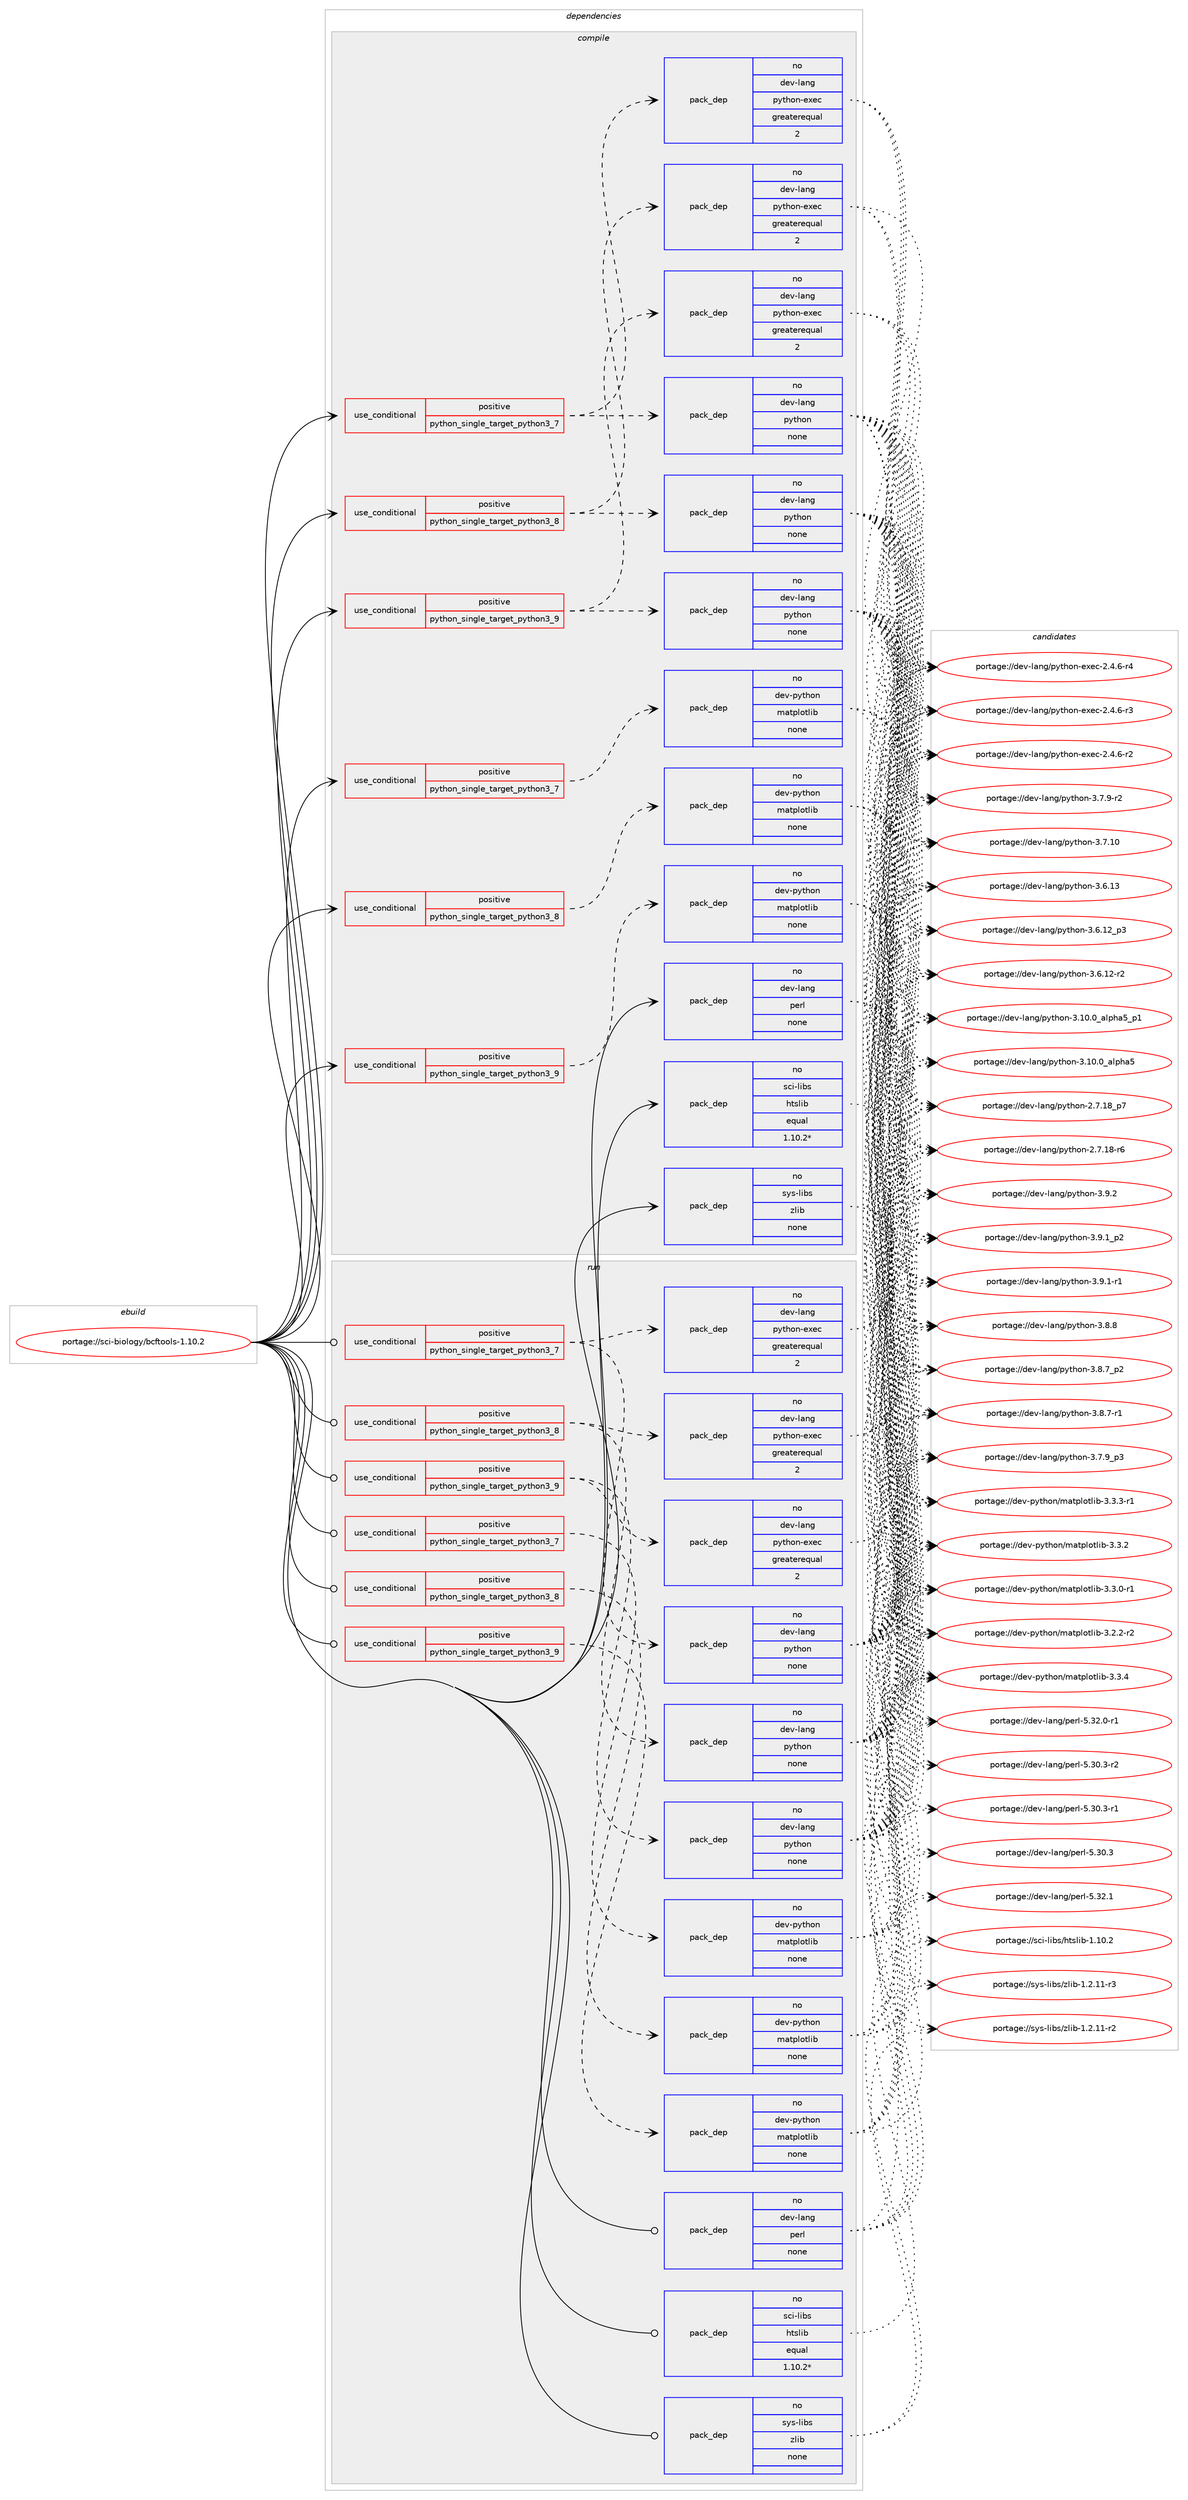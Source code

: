 digraph prolog {

# *************
# Graph options
# *************

newrank=true;
concentrate=true;
compound=true;
graph [rankdir=LR,fontname=Helvetica,fontsize=10,ranksep=1.5];#, ranksep=2.5, nodesep=0.2];
edge  [arrowhead=vee];
node  [fontname=Helvetica,fontsize=10];

# **********
# The ebuild
# **********

subgraph cluster_leftcol {
color=gray;
rank=same;
label=<<i>ebuild</i>>;
id [label="portage://sci-biology/bcftools-1.10.2", color=red, width=4, href="../sci-biology/bcftools-1.10.2.svg"];
}

# ****************
# The dependencies
# ****************

subgraph cluster_midcol {
color=gray;
label=<<i>dependencies</i>>;
subgraph cluster_compile {
fillcolor="#eeeeee";
style=filled;
label=<<i>compile</i>>;
subgraph cond1639 {
dependency6987 [label=<<TABLE BORDER="0" CELLBORDER="1" CELLSPACING="0" CELLPADDING="4"><TR><TD ROWSPAN="3" CELLPADDING="10">use_conditional</TD></TR><TR><TD>positive</TD></TR><TR><TD>python_single_target_python3_7</TD></TR></TABLE>>, shape=none, color=red];
subgraph pack5265 {
dependency6988 [label=<<TABLE BORDER="0" CELLBORDER="1" CELLSPACING="0" CELLPADDING="4" WIDTH="220"><TR><TD ROWSPAN="6" CELLPADDING="30">pack_dep</TD></TR><TR><TD WIDTH="110">no</TD></TR><TR><TD>dev-lang</TD></TR><TR><TD>python</TD></TR><TR><TD>none</TD></TR><TR><TD></TD></TR></TABLE>>, shape=none, color=blue];
}
dependency6987:e -> dependency6988:w [weight=20,style="dashed",arrowhead="vee"];
subgraph pack5266 {
dependency6989 [label=<<TABLE BORDER="0" CELLBORDER="1" CELLSPACING="0" CELLPADDING="4" WIDTH="220"><TR><TD ROWSPAN="6" CELLPADDING="30">pack_dep</TD></TR><TR><TD WIDTH="110">no</TD></TR><TR><TD>dev-lang</TD></TR><TR><TD>python-exec</TD></TR><TR><TD>greaterequal</TD></TR><TR><TD>2</TD></TR></TABLE>>, shape=none, color=blue];
}
dependency6987:e -> dependency6989:w [weight=20,style="dashed",arrowhead="vee"];
}
id:e -> dependency6987:w [weight=20,style="solid",arrowhead="vee"];
subgraph cond1640 {
dependency6990 [label=<<TABLE BORDER="0" CELLBORDER="1" CELLSPACING="0" CELLPADDING="4"><TR><TD ROWSPAN="3" CELLPADDING="10">use_conditional</TD></TR><TR><TD>positive</TD></TR><TR><TD>python_single_target_python3_7</TD></TR></TABLE>>, shape=none, color=red];
subgraph pack5267 {
dependency6991 [label=<<TABLE BORDER="0" CELLBORDER="1" CELLSPACING="0" CELLPADDING="4" WIDTH="220"><TR><TD ROWSPAN="6" CELLPADDING="30">pack_dep</TD></TR><TR><TD WIDTH="110">no</TD></TR><TR><TD>dev-python</TD></TR><TR><TD>matplotlib</TD></TR><TR><TD>none</TD></TR><TR><TD></TD></TR></TABLE>>, shape=none, color=blue];
}
dependency6990:e -> dependency6991:w [weight=20,style="dashed",arrowhead="vee"];
}
id:e -> dependency6990:w [weight=20,style="solid",arrowhead="vee"];
subgraph cond1641 {
dependency6992 [label=<<TABLE BORDER="0" CELLBORDER="1" CELLSPACING="0" CELLPADDING="4"><TR><TD ROWSPAN="3" CELLPADDING="10">use_conditional</TD></TR><TR><TD>positive</TD></TR><TR><TD>python_single_target_python3_8</TD></TR></TABLE>>, shape=none, color=red];
subgraph pack5268 {
dependency6993 [label=<<TABLE BORDER="0" CELLBORDER="1" CELLSPACING="0" CELLPADDING="4" WIDTH="220"><TR><TD ROWSPAN="6" CELLPADDING="30">pack_dep</TD></TR><TR><TD WIDTH="110">no</TD></TR><TR><TD>dev-lang</TD></TR><TR><TD>python</TD></TR><TR><TD>none</TD></TR><TR><TD></TD></TR></TABLE>>, shape=none, color=blue];
}
dependency6992:e -> dependency6993:w [weight=20,style="dashed",arrowhead="vee"];
subgraph pack5269 {
dependency6994 [label=<<TABLE BORDER="0" CELLBORDER="1" CELLSPACING="0" CELLPADDING="4" WIDTH="220"><TR><TD ROWSPAN="6" CELLPADDING="30">pack_dep</TD></TR><TR><TD WIDTH="110">no</TD></TR><TR><TD>dev-lang</TD></TR><TR><TD>python-exec</TD></TR><TR><TD>greaterequal</TD></TR><TR><TD>2</TD></TR></TABLE>>, shape=none, color=blue];
}
dependency6992:e -> dependency6994:w [weight=20,style="dashed",arrowhead="vee"];
}
id:e -> dependency6992:w [weight=20,style="solid",arrowhead="vee"];
subgraph cond1642 {
dependency6995 [label=<<TABLE BORDER="0" CELLBORDER="1" CELLSPACING="0" CELLPADDING="4"><TR><TD ROWSPAN="3" CELLPADDING="10">use_conditional</TD></TR><TR><TD>positive</TD></TR><TR><TD>python_single_target_python3_8</TD></TR></TABLE>>, shape=none, color=red];
subgraph pack5270 {
dependency6996 [label=<<TABLE BORDER="0" CELLBORDER="1" CELLSPACING="0" CELLPADDING="4" WIDTH="220"><TR><TD ROWSPAN="6" CELLPADDING="30">pack_dep</TD></TR><TR><TD WIDTH="110">no</TD></TR><TR><TD>dev-python</TD></TR><TR><TD>matplotlib</TD></TR><TR><TD>none</TD></TR><TR><TD></TD></TR></TABLE>>, shape=none, color=blue];
}
dependency6995:e -> dependency6996:w [weight=20,style="dashed",arrowhead="vee"];
}
id:e -> dependency6995:w [weight=20,style="solid",arrowhead="vee"];
subgraph cond1643 {
dependency6997 [label=<<TABLE BORDER="0" CELLBORDER="1" CELLSPACING="0" CELLPADDING="4"><TR><TD ROWSPAN="3" CELLPADDING="10">use_conditional</TD></TR><TR><TD>positive</TD></TR><TR><TD>python_single_target_python3_9</TD></TR></TABLE>>, shape=none, color=red];
subgraph pack5271 {
dependency6998 [label=<<TABLE BORDER="0" CELLBORDER="1" CELLSPACING="0" CELLPADDING="4" WIDTH="220"><TR><TD ROWSPAN="6" CELLPADDING="30">pack_dep</TD></TR><TR><TD WIDTH="110">no</TD></TR><TR><TD>dev-lang</TD></TR><TR><TD>python</TD></TR><TR><TD>none</TD></TR><TR><TD></TD></TR></TABLE>>, shape=none, color=blue];
}
dependency6997:e -> dependency6998:w [weight=20,style="dashed",arrowhead="vee"];
subgraph pack5272 {
dependency6999 [label=<<TABLE BORDER="0" CELLBORDER="1" CELLSPACING="0" CELLPADDING="4" WIDTH="220"><TR><TD ROWSPAN="6" CELLPADDING="30">pack_dep</TD></TR><TR><TD WIDTH="110">no</TD></TR><TR><TD>dev-lang</TD></TR><TR><TD>python-exec</TD></TR><TR><TD>greaterequal</TD></TR><TR><TD>2</TD></TR></TABLE>>, shape=none, color=blue];
}
dependency6997:e -> dependency6999:w [weight=20,style="dashed",arrowhead="vee"];
}
id:e -> dependency6997:w [weight=20,style="solid",arrowhead="vee"];
subgraph cond1644 {
dependency7000 [label=<<TABLE BORDER="0" CELLBORDER="1" CELLSPACING="0" CELLPADDING="4"><TR><TD ROWSPAN="3" CELLPADDING="10">use_conditional</TD></TR><TR><TD>positive</TD></TR><TR><TD>python_single_target_python3_9</TD></TR></TABLE>>, shape=none, color=red];
subgraph pack5273 {
dependency7001 [label=<<TABLE BORDER="0" CELLBORDER="1" CELLSPACING="0" CELLPADDING="4" WIDTH="220"><TR><TD ROWSPAN="6" CELLPADDING="30">pack_dep</TD></TR><TR><TD WIDTH="110">no</TD></TR><TR><TD>dev-python</TD></TR><TR><TD>matplotlib</TD></TR><TR><TD>none</TD></TR><TR><TD></TD></TR></TABLE>>, shape=none, color=blue];
}
dependency7000:e -> dependency7001:w [weight=20,style="dashed",arrowhead="vee"];
}
id:e -> dependency7000:w [weight=20,style="solid",arrowhead="vee"];
subgraph pack5274 {
dependency7002 [label=<<TABLE BORDER="0" CELLBORDER="1" CELLSPACING="0" CELLPADDING="4" WIDTH="220"><TR><TD ROWSPAN="6" CELLPADDING="30">pack_dep</TD></TR><TR><TD WIDTH="110">no</TD></TR><TR><TD>dev-lang</TD></TR><TR><TD>perl</TD></TR><TR><TD>none</TD></TR><TR><TD></TD></TR></TABLE>>, shape=none, color=blue];
}
id:e -> dependency7002:w [weight=20,style="solid",arrowhead="vee"];
subgraph pack5275 {
dependency7003 [label=<<TABLE BORDER="0" CELLBORDER="1" CELLSPACING="0" CELLPADDING="4" WIDTH="220"><TR><TD ROWSPAN="6" CELLPADDING="30">pack_dep</TD></TR><TR><TD WIDTH="110">no</TD></TR><TR><TD>sci-libs</TD></TR><TR><TD>htslib</TD></TR><TR><TD>equal</TD></TR><TR><TD>1.10.2*</TD></TR></TABLE>>, shape=none, color=blue];
}
id:e -> dependency7003:w [weight=20,style="solid",arrowhead="vee"];
subgraph pack5276 {
dependency7004 [label=<<TABLE BORDER="0" CELLBORDER="1" CELLSPACING="0" CELLPADDING="4" WIDTH="220"><TR><TD ROWSPAN="6" CELLPADDING="30">pack_dep</TD></TR><TR><TD WIDTH="110">no</TD></TR><TR><TD>sys-libs</TD></TR><TR><TD>zlib</TD></TR><TR><TD>none</TD></TR><TR><TD></TD></TR></TABLE>>, shape=none, color=blue];
}
id:e -> dependency7004:w [weight=20,style="solid",arrowhead="vee"];
}
subgraph cluster_compileandrun {
fillcolor="#eeeeee";
style=filled;
label=<<i>compile and run</i>>;
}
subgraph cluster_run {
fillcolor="#eeeeee";
style=filled;
label=<<i>run</i>>;
subgraph cond1645 {
dependency7005 [label=<<TABLE BORDER="0" CELLBORDER="1" CELLSPACING="0" CELLPADDING="4"><TR><TD ROWSPAN="3" CELLPADDING="10">use_conditional</TD></TR><TR><TD>positive</TD></TR><TR><TD>python_single_target_python3_7</TD></TR></TABLE>>, shape=none, color=red];
subgraph pack5277 {
dependency7006 [label=<<TABLE BORDER="0" CELLBORDER="1" CELLSPACING="0" CELLPADDING="4" WIDTH="220"><TR><TD ROWSPAN="6" CELLPADDING="30">pack_dep</TD></TR><TR><TD WIDTH="110">no</TD></TR><TR><TD>dev-lang</TD></TR><TR><TD>python</TD></TR><TR><TD>none</TD></TR><TR><TD></TD></TR></TABLE>>, shape=none, color=blue];
}
dependency7005:e -> dependency7006:w [weight=20,style="dashed",arrowhead="vee"];
subgraph pack5278 {
dependency7007 [label=<<TABLE BORDER="0" CELLBORDER="1" CELLSPACING="0" CELLPADDING="4" WIDTH="220"><TR><TD ROWSPAN="6" CELLPADDING="30">pack_dep</TD></TR><TR><TD WIDTH="110">no</TD></TR><TR><TD>dev-lang</TD></TR><TR><TD>python-exec</TD></TR><TR><TD>greaterequal</TD></TR><TR><TD>2</TD></TR></TABLE>>, shape=none, color=blue];
}
dependency7005:e -> dependency7007:w [weight=20,style="dashed",arrowhead="vee"];
}
id:e -> dependency7005:w [weight=20,style="solid",arrowhead="odot"];
subgraph cond1646 {
dependency7008 [label=<<TABLE BORDER="0" CELLBORDER="1" CELLSPACING="0" CELLPADDING="4"><TR><TD ROWSPAN="3" CELLPADDING="10">use_conditional</TD></TR><TR><TD>positive</TD></TR><TR><TD>python_single_target_python3_7</TD></TR></TABLE>>, shape=none, color=red];
subgraph pack5279 {
dependency7009 [label=<<TABLE BORDER="0" CELLBORDER="1" CELLSPACING="0" CELLPADDING="4" WIDTH="220"><TR><TD ROWSPAN="6" CELLPADDING="30">pack_dep</TD></TR><TR><TD WIDTH="110">no</TD></TR><TR><TD>dev-python</TD></TR><TR><TD>matplotlib</TD></TR><TR><TD>none</TD></TR><TR><TD></TD></TR></TABLE>>, shape=none, color=blue];
}
dependency7008:e -> dependency7009:w [weight=20,style="dashed",arrowhead="vee"];
}
id:e -> dependency7008:w [weight=20,style="solid",arrowhead="odot"];
subgraph cond1647 {
dependency7010 [label=<<TABLE BORDER="0" CELLBORDER="1" CELLSPACING="0" CELLPADDING="4"><TR><TD ROWSPAN="3" CELLPADDING="10">use_conditional</TD></TR><TR><TD>positive</TD></TR><TR><TD>python_single_target_python3_8</TD></TR></TABLE>>, shape=none, color=red];
subgraph pack5280 {
dependency7011 [label=<<TABLE BORDER="0" CELLBORDER="1" CELLSPACING="0" CELLPADDING="4" WIDTH="220"><TR><TD ROWSPAN="6" CELLPADDING="30">pack_dep</TD></TR><TR><TD WIDTH="110">no</TD></TR><TR><TD>dev-lang</TD></TR><TR><TD>python</TD></TR><TR><TD>none</TD></TR><TR><TD></TD></TR></TABLE>>, shape=none, color=blue];
}
dependency7010:e -> dependency7011:w [weight=20,style="dashed",arrowhead="vee"];
subgraph pack5281 {
dependency7012 [label=<<TABLE BORDER="0" CELLBORDER="1" CELLSPACING="0" CELLPADDING="4" WIDTH="220"><TR><TD ROWSPAN="6" CELLPADDING="30">pack_dep</TD></TR><TR><TD WIDTH="110">no</TD></TR><TR><TD>dev-lang</TD></TR><TR><TD>python-exec</TD></TR><TR><TD>greaterequal</TD></TR><TR><TD>2</TD></TR></TABLE>>, shape=none, color=blue];
}
dependency7010:e -> dependency7012:w [weight=20,style="dashed",arrowhead="vee"];
}
id:e -> dependency7010:w [weight=20,style="solid",arrowhead="odot"];
subgraph cond1648 {
dependency7013 [label=<<TABLE BORDER="0" CELLBORDER="1" CELLSPACING="0" CELLPADDING="4"><TR><TD ROWSPAN="3" CELLPADDING="10">use_conditional</TD></TR><TR><TD>positive</TD></TR><TR><TD>python_single_target_python3_8</TD></TR></TABLE>>, shape=none, color=red];
subgraph pack5282 {
dependency7014 [label=<<TABLE BORDER="0" CELLBORDER="1" CELLSPACING="0" CELLPADDING="4" WIDTH="220"><TR><TD ROWSPAN="6" CELLPADDING="30">pack_dep</TD></TR><TR><TD WIDTH="110">no</TD></TR><TR><TD>dev-python</TD></TR><TR><TD>matplotlib</TD></TR><TR><TD>none</TD></TR><TR><TD></TD></TR></TABLE>>, shape=none, color=blue];
}
dependency7013:e -> dependency7014:w [weight=20,style="dashed",arrowhead="vee"];
}
id:e -> dependency7013:w [weight=20,style="solid",arrowhead="odot"];
subgraph cond1649 {
dependency7015 [label=<<TABLE BORDER="0" CELLBORDER="1" CELLSPACING="0" CELLPADDING="4"><TR><TD ROWSPAN="3" CELLPADDING="10">use_conditional</TD></TR><TR><TD>positive</TD></TR><TR><TD>python_single_target_python3_9</TD></TR></TABLE>>, shape=none, color=red];
subgraph pack5283 {
dependency7016 [label=<<TABLE BORDER="0" CELLBORDER="1" CELLSPACING="0" CELLPADDING="4" WIDTH="220"><TR><TD ROWSPAN="6" CELLPADDING="30">pack_dep</TD></TR><TR><TD WIDTH="110">no</TD></TR><TR><TD>dev-lang</TD></TR><TR><TD>python</TD></TR><TR><TD>none</TD></TR><TR><TD></TD></TR></TABLE>>, shape=none, color=blue];
}
dependency7015:e -> dependency7016:w [weight=20,style="dashed",arrowhead="vee"];
subgraph pack5284 {
dependency7017 [label=<<TABLE BORDER="0" CELLBORDER="1" CELLSPACING="0" CELLPADDING="4" WIDTH="220"><TR><TD ROWSPAN="6" CELLPADDING="30">pack_dep</TD></TR><TR><TD WIDTH="110">no</TD></TR><TR><TD>dev-lang</TD></TR><TR><TD>python-exec</TD></TR><TR><TD>greaterequal</TD></TR><TR><TD>2</TD></TR></TABLE>>, shape=none, color=blue];
}
dependency7015:e -> dependency7017:w [weight=20,style="dashed",arrowhead="vee"];
}
id:e -> dependency7015:w [weight=20,style="solid",arrowhead="odot"];
subgraph cond1650 {
dependency7018 [label=<<TABLE BORDER="0" CELLBORDER="1" CELLSPACING="0" CELLPADDING="4"><TR><TD ROWSPAN="3" CELLPADDING="10">use_conditional</TD></TR><TR><TD>positive</TD></TR><TR><TD>python_single_target_python3_9</TD></TR></TABLE>>, shape=none, color=red];
subgraph pack5285 {
dependency7019 [label=<<TABLE BORDER="0" CELLBORDER="1" CELLSPACING="0" CELLPADDING="4" WIDTH="220"><TR><TD ROWSPAN="6" CELLPADDING="30">pack_dep</TD></TR><TR><TD WIDTH="110">no</TD></TR><TR><TD>dev-python</TD></TR><TR><TD>matplotlib</TD></TR><TR><TD>none</TD></TR><TR><TD></TD></TR></TABLE>>, shape=none, color=blue];
}
dependency7018:e -> dependency7019:w [weight=20,style="dashed",arrowhead="vee"];
}
id:e -> dependency7018:w [weight=20,style="solid",arrowhead="odot"];
subgraph pack5286 {
dependency7020 [label=<<TABLE BORDER="0" CELLBORDER="1" CELLSPACING="0" CELLPADDING="4" WIDTH="220"><TR><TD ROWSPAN="6" CELLPADDING="30">pack_dep</TD></TR><TR><TD WIDTH="110">no</TD></TR><TR><TD>dev-lang</TD></TR><TR><TD>perl</TD></TR><TR><TD>none</TD></TR><TR><TD></TD></TR></TABLE>>, shape=none, color=blue];
}
id:e -> dependency7020:w [weight=20,style="solid",arrowhead="odot"];
subgraph pack5287 {
dependency7021 [label=<<TABLE BORDER="0" CELLBORDER="1" CELLSPACING="0" CELLPADDING="4" WIDTH="220"><TR><TD ROWSPAN="6" CELLPADDING="30">pack_dep</TD></TR><TR><TD WIDTH="110">no</TD></TR><TR><TD>sci-libs</TD></TR><TR><TD>htslib</TD></TR><TR><TD>equal</TD></TR><TR><TD>1.10.2*</TD></TR></TABLE>>, shape=none, color=blue];
}
id:e -> dependency7021:w [weight=20,style="solid",arrowhead="odot"];
subgraph pack5288 {
dependency7022 [label=<<TABLE BORDER="0" CELLBORDER="1" CELLSPACING="0" CELLPADDING="4" WIDTH="220"><TR><TD ROWSPAN="6" CELLPADDING="30">pack_dep</TD></TR><TR><TD WIDTH="110">no</TD></TR><TR><TD>sys-libs</TD></TR><TR><TD>zlib</TD></TR><TR><TD>none</TD></TR><TR><TD></TD></TR></TABLE>>, shape=none, color=blue];
}
id:e -> dependency7022:w [weight=20,style="solid",arrowhead="odot"];
}
}

# **************
# The candidates
# **************

subgraph cluster_choices {
rank=same;
color=gray;
label=<<i>candidates</i>>;

subgraph choice5265 {
color=black;
nodesep=1;
choice100101118451089711010347112121116104111110455146574650 [label="portage://dev-lang/python-3.9.2", color=red, width=4,href="../dev-lang/python-3.9.2.svg"];
choice1001011184510897110103471121211161041111104551465746499511250 [label="portage://dev-lang/python-3.9.1_p2", color=red, width=4,href="../dev-lang/python-3.9.1_p2.svg"];
choice1001011184510897110103471121211161041111104551465746494511449 [label="portage://dev-lang/python-3.9.1-r1", color=red, width=4,href="../dev-lang/python-3.9.1-r1.svg"];
choice100101118451089711010347112121116104111110455146564656 [label="portage://dev-lang/python-3.8.8", color=red, width=4,href="../dev-lang/python-3.8.8.svg"];
choice1001011184510897110103471121211161041111104551465646559511250 [label="portage://dev-lang/python-3.8.7_p2", color=red, width=4,href="../dev-lang/python-3.8.7_p2.svg"];
choice1001011184510897110103471121211161041111104551465646554511449 [label="portage://dev-lang/python-3.8.7-r1", color=red, width=4,href="../dev-lang/python-3.8.7-r1.svg"];
choice1001011184510897110103471121211161041111104551465546579511251 [label="portage://dev-lang/python-3.7.9_p3", color=red, width=4,href="../dev-lang/python-3.7.9_p3.svg"];
choice1001011184510897110103471121211161041111104551465546574511450 [label="portage://dev-lang/python-3.7.9-r2", color=red, width=4,href="../dev-lang/python-3.7.9-r2.svg"];
choice10010111845108971101034711212111610411111045514655464948 [label="portage://dev-lang/python-3.7.10", color=red, width=4,href="../dev-lang/python-3.7.10.svg"];
choice10010111845108971101034711212111610411111045514654464951 [label="portage://dev-lang/python-3.6.13", color=red, width=4,href="../dev-lang/python-3.6.13.svg"];
choice100101118451089711010347112121116104111110455146544649509511251 [label="portage://dev-lang/python-3.6.12_p3", color=red, width=4,href="../dev-lang/python-3.6.12_p3.svg"];
choice100101118451089711010347112121116104111110455146544649504511450 [label="portage://dev-lang/python-3.6.12-r2", color=red, width=4,href="../dev-lang/python-3.6.12-r2.svg"];
choice10010111845108971101034711212111610411111045514649484648959710811210497539511249 [label="portage://dev-lang/python-3.10.0_alpha5_p1", color=red, width=4,href="../dev-lang/python-3.10.0_alpha5_p1.svg"];
choice1001011184510897110103471121211161041111104551464948464895971081121049753 [label="portage://dev-lang/python-3.10.0_alpha5", color=red, width=4,href="../dev-lang/python-3.10.0_alpha5.svg"];
choice100101118451089711010347112121116104111110455046554649569511255 [label="portage://dev-lang/python-2.7.18_p7", color=red, width=4,href="../dev-lang/python-2.7.18_p7.svg"];
choice100101118451089711010347112121116104111110455046554649564511454 [label="portage://dev-lang/python-2.7.18-r6", color=red, width=4,href="../dev-lang/python-2.7.18-r6.svg"];
dependency6988:e -> choice100101118451089711010347112121116104111110455146574650:w [style=dotted,weight="100"];
dependency6988:e -> choice1001011184510897110103471121211161041111104551465746499511250:w [style=dotted,weight="100"];
dependency6988:e -> choice1001011184510897110103471121211161041111104551465746494511449:w [style=dotted,weight="100"];
dependency6988:e -> choice100101118451089711010347112121116104111110455146564656:w [style=dotted,weight="100"];
dependency6988:e -> choice1001011184510897110103471121211161041111104551465646559511250:w [style=dotted,weight="100"];
dependency6988:e -> choice1001011184510897110103471121211161041111104551465646554511449:w [style=dotted,weight="100"];
dependency6988:e -> choice1001011184510897110103471121211161041111104551465546579511251:w [style=dotted,weight="100"];
dependency6988:e -> choice1001011184510897110103471121211161041111104551465546574511450:w [style=dotted,weight="100"];
dependency6988:e -> choice10010111845108971101034711212111610411111045514655464948:w [style=dotted,weight="100"];
dependency6988:e -> choice10010111845108971101034711212111610411111045514654464951:w [style=dotted,weight="100"];
dependency6988:e -> choice100101118451089711010347112121116104111110455146544649509511251:w [style=dotted,weight="100"];
dependency6988:e -> choice100101118451089711010347112121116104111110455146544649504511450:w [style=dotted,weight="100"];
dependency6988:e -> choice10010111845108971101034711212111610411111045514649484648959710811210497539511249:w [style=dotted,weight="100"];
dependency6988:e -> choice1001011184510897110103471121211161041111104551464948464895971081121049753:w [style=dotted,weight="100"];
dependency6988:e -> choice100101118451089711010347112121116104111110455046554649569511255:w [style=dotted,weight="100"];
dependency6988:e -> choice100101118451089711010347112121116104111110455046554649564511454:w [style=dotted,weight="100"];
}
subgraph choice5266 {
color=black;
nodesep=1;
choice10010111845108971101034711212111610411111045101120101994550465246544511452 [label="portage://dev-lang/python-exec-2.4.6-r4", color=red, width=4,href="../dev-lang/python-exec-2.4.6-r4.svg"];
choice10010111845108971101034711212111610411111045101120101994550465246544511451 [label="portage://dev-lang/python-exec-2.4.6-r3", color=red, width=4,href="../dev-lang/python-exec-2.4.6-r3.svg"];
choice10010111845108971101034711212111610411111045101120101994550465246544511450 [label="portage://dev-lang/python-exec-2.4.6-r2", color=red, width=4,href="../dev-lang/python-exec-2.4.6-r2.svg"];
dependency6989:e -> choice10010111845108971101034711212111610411111045101120101994550465246544511452:w [style=dotted,weight="100"];
dependency6989:e -> choice10010111845108971101034711212111610411111045101120101994550465246544511451:w [style=dotted,weight="100"];
dependency6989:e -> choice10010111845108971101034711212111610411111045101120101994550465246544511450:w [style=dotted,weight="100"];
}
subgraph choice5267 {
color=black;
nodesep=1;
choice10010111845112121116104111110471099711611210811111610810598455146514652 [label="portage://dev-python/matplotlib-3.3.4", color=red, width=4,href="../dev-python/matplotlib-3.3.4.svg"];
choice100101118451121211161041111104710997116112108111116108105984551465146514511449 [label="portage://dev-python/matplotlib-3.3.3-r1", color=red, width=4,href="../dev-python/matplotlib-3.3.3-r1.svg"];
choice10010111845112121116104111110471099711611210811111610810598455146514650 [label="portage://dev-python/matplotlib-3.3.2", color=red, width=4,href="../dev-python/matplotlib-3.3.2.svg"];
choice100101118451121211161041111104710997116112108111116108105984551465146484511449 [label="portage://dev-python/matplotlib-3.3.0-r1", color=red, width=4,href="../dev-python/matplotlib-3.3.0-r1.svg"];
choice100101118451121211161041111104710997116112108111116108105984551465046504511450 [label="portage://dev-python/matplotlib-3.2.2-r2", color=red, width=4,href="../dev-python/matplotlib-3.2.2-r2.svg"];
dependency6991:e -> choice10010111845112121116104111110471099711611210811111610810598455146514652:w [style=dotted,weight="100"];
dependency6991:e -> choice100101118451121211161041111104710997116112108111116108105984551465146514511449:w [style=dotted,weight="100"];
dependency6991:e -> choice10010111845112121116104111110471099711611210811111610810598455146514650:w [style=dotted,weight="100"];
dependency6991:e -> choice100101118451121211161041111104710997116112108111116108105984551465146484511449:w [style=dotted,weight="100"];
dependency6991:e -> choice100101118451121211161041111104710997116112108111116108105984551465046504511450:w [style=dotted,weight="100"];
}
subgraph choice5268 {
color=black;
nodesep=1;
choice100101118451089711010347112121116104111110455146574650 [label="portage://dev-lang/python-3.9.2", color=red, width=4,href="../dev-lang/python-3.9.2.svg"];
choice1001011184510897110103471121211161041111104551465746499511250 [label="portage://dev-lang/python-3.9.1_p2", color=red, width=4,href="../dev-lang/python-3.9.1_p2.svg"];
choice1001011184510897110103471121211161041111104551465746494511449 [label="portage://dev-lang/python-3.9.1-r1", color=red, width=4,href="../dev-lang/python-3.9.1-r1.svg"];
choice100101118451089711010347112121116104111110455146564656 [label="portage://dev-lang/python-3.8.8", color=red, width=4,href="../dev-lang/python-3.8.8.svg"];
choice1001011184510897110103471121211161041111104551465646559511250 [label="portage://dev-lang/python-3.8.7_p2", color=red, width=4,href="../dev-lang/python-3.8.7_p2.svg"];
choice1001011184510897110103471121211161041111104551465646554511449 [label="portage://dev-lang/python-3.8.7-r1", color=red, width=4,href="../dev-lang/python-3.8.7-r1.svg"];
choice1001011184510897110103471121211161041111104551465546579511251 [label="portage://dev-lang/python-3.7.9_p3", color=red, width=4,href="../dev-lang/python-3.7.9_p3.svg"];
choice1001011184510897110103471121211161041111104551465546574511450 [label="portage://dev-lang/python-3.7.9-r2", color=red, width=4,href="../dev-lang/python-3.7.9-r2.svg"];
choice10010111845108971101034711212111610411111045514655464948 [label="portage://dev-lang/python-3.7.10", color=red, width=4,href="../dev-lang/python-3.7.10.svg"];
choice10010111845108971101034711212111610411111045514654464951 [label="portage://dev-lang/python-3.6.13", color=red, width=4,href="../dev-lang/python-3.6.13.svg"];
choice100101118451089711010347112121116104111110455146544649509511251 [label="portage://dev-lang/python-3.6.12_p3", color=red, width=4,href="../dev-lang/python-3.6.12_p3.svg"];
choice100101118451089711010347112121116104111110455146544649504511450 [label="portage://dev-lang/python-3.6.12-r2", color=red, width=4,href="../dev-lang/python-3.6.12-r2.svg"];
choice10010111845108971101034711212111610411111045514649484648959710811210497539511249 [label="portage://dev-lang/python-3.10.0_alpha5_p1", color=red, width=4,href="../dev-lang/python-3.10.0_alpha5_p1.svg"];
choice1001011184510897110103471121211161041111104551464948464895971081121049753 [label="portage://dev-lang/python-3.10.0_alpha5", color=red, width=4,href="../dev-lang/python-3.10.0_alpha5.svg"];
choice100101118451089711010347112121116104111110455046554649569511255 [label="portage://dev-lang/python-2.7.18_p7", color=red, width=4,href="../dev-lang/python-2.7.18_p7.svg"];
choice100101118451089711010347112121116104111110455046554649564511454 [label="portage://dev-lang/python-2.7.18-r6", color=red, width=4,href="../dev-lang/python-2.7.18-r6.svg"];
dependency6993:e -> choice100101118451089711010347112121116104111110455146574650:w [style=dotted,weight="100"];
dependency6993:e -> choice1001011184510897110103471121211161041111104551465746499511250:w [style=dotted,weight="100"];
dependency6993:e -> choice1001011184510897110103471121211161041111104551465746494511449:w [style=dotted,weight="100"];
dependency6993:e -> choice100101118451089711010347112121116104111110455146564656:w [style=dotted,weight="100"];
dependency6993:e -> choice1001011184510897110103471121211161041111104551465646559511250:w [style=dotted,weight="100"];
dependency6993:e -> choice1001011184510897110103471121211161041111104551465646554511449:w [style=dotted,weight="100"];
dependency6993:e -> choice1001011184510897110103471121211161041111104551465546579511251:w [style=dotted,weight="100"];
dependency6993:e -> choice1001011184510897110103471121211161041111104551465546574511450:w [style=dotted,weight="100"];
dependency6993:e -> choice10010111845108971101034711212111610411111045514655464948:w [style=dotted,weight="100"];
dependency6993:e -> choice10010111845108971101034711212111610411111045514654464951:w [style=dotted,weight="100"];
dependency6993:e -> choice100101118451089711010347112121116104111110455146544649509511251:w [style=dotted,weight="100"];
dependency6993:e -> choice100101118451089711010347112121116104111110455146544649504511450:w [style=dotted,weight="100"];
dependency6993:e -> choice10010111845108971101034711212111610411111045514649484648959710811210497539511249:w [style=dotted,weight="100"];
dependency6993:e -> choice1001011184510897110103471121211161041111104551464948464895971081121049753:w [style=dotted,weight="100"];
dependency6993:e -> choice100101118451089711010347112121116104111110455046554649569511255:w [style=dotted,weight="100"];
dependency6993:e -> choice100101118451089711010347112121116104111110455046554649564511454:w [style=dotted,weight="100"];
}
subgraph choice5269 {
color=black;
nodesep=1;
choice10010111845108971101034711212111610411111045101120101994550465246544511452 [label="portage://dev-lang/python-exec-2.4.6-r4", color=red, width=4,href="../dev-lang/python-exec-2.4.6-r4.svg"];
choice10010111845108971101034711212111610411111045101120101994550465246544511451 [label="portage://dev-lang/python-exec-2.4.6-r3", color=red, width=4,href="../dev-lang/python-exec-2.4.6-r3.svg"];
choice10010111845108971101034711212111610411111045101120101994550465246544511450 [label="portage://dev-lang/python-exec-2.4.6-r2", color=red, width=4,href="../dev-lang/python-exec-2.4.6-r2.svg"];
dependency6994:e -> choice10010111845108971101034711212111610411111045101120101994550465246544511452:w [style=dotted,weight="100"];
dependency6994:e -> choice10010111845108971101034711212111610411111045101120101994550465246544511451:w [style=dotted,weight="100"];
dependency6994:e -> choice10010111845108971101034711212111610411111045101120101994550465246544511450:w [style=dotted,weight="100"];
}
subgraph choice5270 {
color=black;
nodesep=1;
choice10010111845112121116104111110471099711611210811111610810598455146514652 [label="portage://dev-python/matplotlib-3.3.4", color=red, width=4,href="../dev-python/matplotlib-3.3.4.svg"];
choice100101118451121211161041111104710997116112108111116108105984551465146514511449 [label="portage://dev-python/matplotlib-3.3.3-r1", color=red, width=4,href="../dev-python/matplotlib-3.3.3-r1.svg"];
choice10010111845112121116104111110471099711611210811111610810598455146514650 [label="portage://dev-python/matplotlib-3.3.2", color=red, width=4,href="../dev-python/matplotlib-3.3.2.svg"];
choice100101118451121211161041111104710997116112108111116108105984551465146484511449 [label="portage://dev-python/matplotlib-3.3.0-r1", color=red, width=4,href="../dev-python/matplotlib-3.3.0-r1.svg"];
choice100101118451121211161041111104710997116112108111116108105984551465046504511450 [label="portage://dev-python/matplotlib-3.2.2-r2", color=red, width=4,href="../dev-python/matplotlib-3.2.2-r2.svg"];
dependency6996:e -> choice10010111845112121116104111110471099711611210811111610810598455146514652:w [style=dotted,weight="100"];
dependency6996:e -> choice100101118451121211161041111104710997116112108111116108105984551465146514511449:w [style=dotted,weight="100"];
dependency6996:e -> choice10010111845112121116104111110471099711611210811111610810598455146514650:w [style=dotted,weight="100"];
dependency6996:e -> choice100101118451121211161041111104710997116112108111116108105984551465146484511449:w [style=dotted,weight="100"];
dependency6996:e -> choice100101118451121211161041111104710997116112108111116108105984551465046504511450:w [style=dotted,weight="100"];
}
subgraph choice5271 {
color=black;
nodesep=1;
choice100101118451089711010347112121116104111110455146574650 [label="portage://dev-lang/python-3.9.2", color=red, width=4,href="../dev-lang/python-3.9.2.svg"];
choice1001011184510897110103471121211161041111104551465746499511250 [label="portage://dev-lang/python-3.9.1_p2", color=red, width=4,href="../dev-lang/python-3.9.1_p2.svg"];
choice1001011184510897110103471121211161041111104551465746494511449 [label="portage://dev-lang/python-3.9.1-r1", color=red, width=4,href="../dev-lang/python-3.9.1-r1.svg"];
choice100101118451089711010347112121116104111110455146564656 [label="portage://dev-lang/python-3.8.8", color=red, width=4,href="../dev-lang/python-3.8.8.svg"];
choice1001011184510897110103471121211161041111104551465646559511250 [label="portage://dev-lang/python-3.8.7_p2", color=red, width=4,href="../dev-lang/python-3.8.7_p2.svg"];
choice1001011184510897110103471121211161041111104551465646554511449 [label="portage://dev-lang/python-3.8.7-r1", color=red, width=4,href="../dev-lang/python-3.8.7-r1.svg"];
choice1001011184510897110103471121211161041111104551465546579511251 [label="portage://dev-lang/python-3.7.9_p3", color=red, width=4,href="../dev-lang/python-3.7.9_p3.svg"];
choice1001011184510897110103471121211161041111104551465546574511450 [label="portage://dev-lang/python-3.7.9-r2", color=red, width=4,href="../dev-lang/python-3.7.9-r2.svg"];
choice10010111845108971101034711212111610411111045514655464948 [label="portage://dev-lang/python-3.7.10", color=red, width=4,href="../dev-lang/python-3.7.10.svg"];
choice10010111845108971101034711212111610411111045514654464951 [label="portage://dev-lang/python-3.6.13", color=red, width=4,href="../dev-lang/python-3.6.13.svg"];
choice100101118451089711010347112121116104111110455146544649509511251 [label="portage://dev-lang/python-3.6.12_p3", color=red, width=4,href="../dev-lang/python-3.6.12_p3.svg"];
choice100101118451089711010347112121116104111110455146544649504511450 [label="portage://dev-lang/python-3.6.12-r2", color=red, width=4,href="../dev-lang/python-3.6.12-r2.svg"];
choice10010111845108971101034711212111610411111045514649484648959710811210497539511249 [label="portage://dev-lang/python-3.10.0_alpha5_p1", color=red, width=4,href="../dev-lang/python-3.10.0_alpha5_p1.svg"];
choice1001011184510897110103471121211161041111104551464948464895971081121049753 [label="portage://dev-lang/python-3.10.0_alpha5", color=red, width=4,href="../dev-lang/python-3.10.0_alpha5.svg"];
choice100101118451089711010347112121116104111110455046554649569511255 [label="portage://dev-lang/python-2.7.18_p7", color=red, width=4,href="../dev-lang/python-2.7.18_p7.svg"];
choice100101118451089711010347112121116104111110455046554649564511454 [label="portage://dev-lang/python-2.7.18-r6", color=red, width=4,href="../dev-lang/python-2.7.18-r6.svg"];
dependency6998:e -> choice100101118451089711010347112121116104111110455146574650:w [style=dotted,weight="100"];
dependency6998:e -> choice1001011184510897110103471121211161041111104551465746499511250:w [style=dotted,weight="100"];
dependency6998:e -> choice1001011184510897110103471121211161041111104551465746494511449:w [style=dotted,weight="100"];
dependency6998:e -> choice100101118451089711010347112121116104111110455146564656:w [style=dotted,weight="100"];
dependency6998:e -> choice1001011184510897110103471121211161041111104551465646559511250:w [style=dotted,weight="100"];
dependency6998:e -> choice1001011184510897110103471121211161041111104551465646554511449:w [style=dotted,weight="100"];
dependency6998:e -> choice1001011184510897110103471121211161041111104551465546579511251:w [style=dotted,weight="100"];
dependency6998:e -> choice1001011184510897110103471121211161041111104551465546574511450:w [style=dotted,weight="100"];
dependency6998:e -> choice10010111845108971101034711212111610411111045514655464948:w [style=dotted,weight="100"];
dependency6998:e -> choice10010111845108971101034711212111610411111045514654464951:w [style=dotted,weight="100"];
dependency6998:e -> choice100101118451089711010347112121116104111110455146544649509511251:w [style=dotted,weight="100"];
dependency6998:e -> choice100101118451089711010347112121116104111110455146544649504511450:w [style=dotted,weight="100"];
dependency6998:e -> choice10010111845108971101034711212111610411111045514649484648959710811210497539511249:w [style=dotted,weight="100"];
dependency6998:e -> choice1001011184510897110103471121211161041111104551464948464895971081121049753:w [style=dotted,weight="100"];
dependency6998:e -> choice100101118451089711010347112121116104111110455046554649569511255:w [style=dotted,weight="100"];
dependency6998:e -> choice100101118451089711010347112121116104111110455046554649564511454:w [style=dotted,weight="100"];
}
subgraph choice5272 {
color=black;
nodesep=1;
choice10010111845108971101034711212111610411111045101120101994550465246544511452 [label="portage://dev-lang/python-exec-2.4.6-r4", color=red, width=4,href="../dev-lang/python-exec-2.4.6-r4.svg"];
choice10010111845108971101034711212111610411111045101120101994550465246544511451 [label="portage://dev-lang/python-exec-2.4.6-r3", color=red, width=4,href="../dev-lang/python-exec-2.4.6-r3.svg"];
choice10010111845108971101034711212111610411111045101120101994550465246544511450 [label="portage://dev-lang/python-exec-2.4.6-r2", color=red, width=4,href="../dev-lang/python-exec-2.4.6-r2.svg"];
dependency6999:e -> choice10010111845108971101034711212111610411111045101120101994550465246544511452:w [style=dotted,weight="100"];
dependency6999:e -> choice10010111845108971101034711212111610411111045101120101994550465246544511451:w [style=dotted,weight="100"];
dependency6999:e -> choice10010111845108971101034711212111610411111045101120101994550465246544511450:w [style=dotted,weight="100"];
}
subgraph choice5273 {
color=black;
nodesep=1;
choice10010111845112121116104111110471099711611210811111610810598455146514652 [label="portage://dev-python/matplotlib-3.3.4", color=red, width=4,href="../dev-python/matplotlib-3.3.4.svg"];
choice100101118451121211161041111104710997116112108111116108105984551465146514511449 [label="portage://dev-python/matplotlib-3.3.3-r1", color=red, width=4,href="../dev-python/matplotlib-3.3.3-r1.svg"];
choice10010111845112121116104111110471099711611210811111610810598455146514650 [label="portage://dev-python/matplotlib-3.3.2", color=red, width=4,href="../dev-python/matplotlib-3.3.2.svg"];
choice100101118451121211161041111104710997116112108111116108105984551465146484511449 [label="portage://dev-python/matplotlib-3.3.0-r1", color=red, width=4,href="../dev-python/matplotlib-3.3.0-r1.svg"];
choice100101118451121211161041111104710997116112108111116108105984551465046504511450 [label="portage://dev-python/matplotlib-3.2.2-r2", color=red, width=4,href="../dev-python/matplotlib-3.2.2-r2.svg"];
dependency7001:e -> choice10010111845112121116104111110471099711611210811111610810598455146514652:w [style=dotted,weight="100"];
dependency7001:e -> choice100101118451121211161041111104710997116112108111116108105984551465146514511449:w [style=dotted,weight="100"];
dependency7001:e -> choice10010111845112121116104111110471099711611210811111610810598455146514650:w [style=dotted,weight="100"];
dependency7001:e -> choice100101118451121211161041111104710997116112108111116108105984551465146484511449:w [style=dotted,weight="100"];
dependency7001:e -> choice100101118451121211161041111104710997116112108111116108105984551465046504511450:w [style=dotted,weight="100"];
}
subgraph choice5274 {
color=black;
nodesep=1;
choice10010111845108971101034711210111410845534651504649 [label="portage://dev-lang/perl-5.32.1", color=red, width=4,href="../dev-lang/perl-5.32.1.svg"];
choice100101118451089711010347112101114108455346515046484511449 [label="portage://dev-lang/perl-5.32.0-r1", color=red, width=4,href="../dev-lang/perl-5.32.0-r1.svg"];
choice100101118451089711010347112101114108455346514846514511450 [label="portage://dev-lang/perl-5.30.3-r2", color=red, width=4,href="../dev-lang/perl-5.30.3-r2.svg"];
choice100101118451089711010347112101114108455346514846514511449 [label="portage://dev-lang/perl-5.30.3-r1", color=red, width=4,href="../dev-lang/perl-5.30.3-r1.svg"];
choice10010111845108971101034711210111410845534651484651 [label="portage://dev-lang/perl-5.30.3", color=red, width=4,href="../dev-lang/perl-5.30.3.svg"];
dependency7002:e -> choice10010111845108971101034711210111410845534651504649:w [style=dotted,weight="100"];
dependency7002:e -> choice100101118451089711010347112101114108455346515046484511449:w [style=dotted,weight="100"];
dependency7002:e -> choice100101118451089711010347112101114108455346514846514511450:w [style=dotted,weight="100"];
dependency7002:e -> choice100101118451089711010347112101114108455346514846514511449:w [style=dotted,weight="100"];
dependency7002:e -> choice10010111845108971101034711210111410845534651484651:w [style=dotted,weight="100"];
}
subgraph choice5275 {
color=black;
nodesep=1;
choice115991054510810598115471041161151081059845494649484650 [label="portage://sci-libs/htslib-1.10.2", color=red, width=4,href="../sci-libs/htslib-1.10.2.svg"];
dependency7003:e -> choice115991054510810598115471041161151081059845494649484650:w [style=dotted,weight="100"];
}
subgraph choice5276 {
color=black;
nodesep=1;
choice11512111545108105981154712210810598454946504649494511451 [label="portage://sys-libs/zlib-1.2.11-r3", color=red, width=4,href="../sys-libs/zlib-1.2.11-r3.svg"];
choice11512111545108105981154712210810598454946504649494511450 [label="portage://sys-libs/zlib-1.2.11-r2", color=red, width=4,href="../sys-libs/zlib-1.2.11-r2.svg"];
dependency7004:e -> choice11512111545108105981154712210810598454946504649494511451:w [style=dotted,weight="100"];
dependency7004:e -> choice11512111545108105981154712210810598454946504649494511450:w [style=dotted,weight="100"];
}
subgraph choice5277 {
color=black;
nodesep=1;
choice100101118451089711010347112121116104111110455146574650 [label="portage://dev-lang/python-3.9.2", color=red, width=4,href="../dev-lang/python-3.9.2.svg"];
choice1001011184510897110103471121211161041111104551465746499511250 [label="portage://dev-lang/python-3.9.1_p2", color=red, width=4,href="../dev-lang/python-3.9.1_p2.svg"];
choice1001011184510897110103471121211161041111104551465746494511449 [label="portage://dev-lang/python-3.9.1-r1", color=red, width=4,href="../dev-lang/python-3.9.1-r1.svg"];
choice100101118451089711010347112121116104111110455146564656 [label="portage://dev-lang/python-3.8.8", color=red, width=4,href="../dev-lang/python-3.8.8.svg"];
choice1001011184510897110103471121211161041111104551465646559511250 [label="portage://dev-lang/python-3.8.7_p2", color=red, width=4,href="../dev-lang/python-3.8.7_p2.svg"];
choice1001011184510897110103471121211161041111104551465646554511449 [label="portage://dev-lang/python-3.8.7-r1", color=red, width=4,href="../dev-lang/python-3.8.7-r1.svg"];
choice1001011184510897110103471121211161041111104551465546579511251 [label="portage://dev-lang/python-3.7.9_p3", color=red, width=4,href="../dev-lang/python-3.7.9_p3.svg"];
choice1001011184510897110103471121211161041111104551465546574511450 [label="portage://dev-lang/python-3.7.9-r2", color=red, width=4,href="../dev-lang/python-3.7.9-r2.svg"];
choice10010111845108971101034711212111610411111045514655464948 [label="portage://dev-lang/python-3.7.10", color=red, width=4,href="../dev-lang/python-3.7.10.svg"];
choice10010111845108971101034711212111610411111045514654464951 [label="portage://dev-lang/python-3.6.13", color=red, width=4,href="../dev-lang/python-3.6.13.svg"];
choice100101118451089711010347112121116104111110455146544649509511251 [label="portage://dev-lang/python-3.6.12_p3", color=red, width=4,href="../dev-lang/python-3.6.12_p3.svg"];
choice100101118451089711010347112121116104111110455146544649504511450 [label="portage://dev-lang/python-3.6.12-r2", color=red, width=4,href="../dev-lang/python-3.6.12-r2.svg"];
choice10010111845108971101034711212111610411111045514649484648959710811210497539511249 [label="portage://dev-lang/python-3.10.0_alpha5_p1", color=red, width=4,href="../dev-lang/python-3.10.0_alpha5_p1.svg"];
choice1001011184510897110103471121211161041111104551464948464895971081121049753 [label="portage://dev-lang/python-3.10.0_alpha5", color=red, width=4,href="../dev-lang/python-3.10.0_alpha5.svg"];
choice100101118451089711010347112121116104111110455046554649569511255 [label="portage://dev-lang/python-2.7.18_p7", color=red, width=4,href="../dev-lang/python-2.7.18_p7.svg"];
choice100101118451089711010347112121116104111110455046554649564511454 [label="portage://dev-lang/python-2.7.18-r6", color=red, width=4,href="../dev-lang/python-2.7.18-r6.svg"];
dependency7006:e -> choice100101118451089711010347112121116104111110455146574650:w [style=dotted,weight="100"];
dependency7006:e -> choice1001011184510897110103471121211161041111104551465746499511250:w [style=dotted,weight="100"];
dependency7006:e -> choice1001011184510897110103471121211161041111104551465746494511449:w [style=dotted,weight="100"];
dependency7006:e -> choice100101118451089711010347112121116104111110455146564656:w [style=dotted,weight="100"];
dependency7006:e -> choice1001011184510897110103471121211161041111104551465646559511250:w [style=dotted,weight="100"];
dependency7006:e -> choice1001011184510897110103471121211161041111104551465646554511449:w [style=dotted,weight="100"];
dependency7006:e -> choice1001011184510897110103471121211161041111104551465546579511251:w [style=dotted,weight="100"];
dependency7006:e -> choice1001011184510897110103471121211161041111104551465546574511450:w [style=dotted,weight="100"];
dependency7006:e -> choice10010111845108971101034711212111610411111045514655464948:w [style=dotted,weight="100"];
dependency7006:e -> choice10010111845108971101034711212111610411111045514654464951:w [style=dotted,weight="100"];
dependency7006:e -> choice100101118451089711010347112121116104111110455146544649509511251:w [style=dotted,weight="100"];
dependency7006:e -> choice100101118451089711010347112121116104111110455146544649504511450:w [style=dotted,weight="100"];
dependency7006:e -> choice10010111845108971101034711212111610411111045514649484648959710811210497539511249:w [style=dotted,weight="100"];
dependency7006:e -> choice1001011184510897110103471121211161041111104551464948464895971081121049753:w [style=dotted,weight="100"];
dependency7006:e -> choice100101118451089711010347112121116104111110455046554649569511255:w [style=dotted,weight="100"];
dependency7006:e -> choice100101118451089711010347112121116104111110455046554649564511454:w [style=dotted,weight="100"];
}
subgraph choice5278 {
color=black;
nodesep=1;
choice10010111845108971101034711212111610411111045101120101994550465246544511452 [label="portage://dev-lang/python-exec-2.4.6-r4", color=red, width=4,href="../dev-lang/python-exec-2.4.6-r4.svg"];
choice10010111845108971101034711212111610411111045101120101994550465246544511451 [label="portage://dev-lang/python-exec-2.4.6-r3", color=red, width=4,href="../dev-lang/python-exec-2.4.6-r3.svg"];
choice10010111845108971101034711212111610411111045101120101994550465246544511450 [label="portage://dev-lang/python-exec-2.4.6-r2", color=red, width=4,href="../dev-lang/python-exec-2.4.6-r2.svg"];
dependency7007:e -> choice10010111845108971101034711212111610411111045101120101994550465246544511452:w [style=dotted,weight="100"];
dependency7007:e -> choice10010111845108971101034711212111610411111045101120101994550465246544511451:w [style=dotted,weight="100"];
dependency7007:e -> choice10010111845108971101034711212111610411111045101120101994550465246544511450:w [style=dotted,weight="100"];
}
subgraph choice5279 {
color=black;
nodesep=1;
choice10010111845112121116104111110471099711611210811111610810598455146514652 [label="portage://dev-python/matplotlib-3.3.4", color=red, width=4,href="../dev-python/matplotlib-3.3.4.svg"];
choice100101118451121211161041111104710997116112108111116108105984551465146514511449 [label="portage://dev-python/matplotlib-3.3.3-r1", color=red, width=4,href="../dev-python/matplotlib-3.3.3-r1.svg"];
choice10010111845112121116104111110471099711611210811111610810598455146514650 [label="portage://dev-python/matplotlib-3.3.2", color=red, width=4,href="../dev-python/matplotlib-3.3.2.svg"];
choice100101118451121211161041111104710997116112108111116108105984551465146484511449 [label="portage://dev-python/matplotlib-3.3.0-r1", color=red, width=4,href="../dev-python/matplotlib-3.3.0-r1.svg"];
choice100101118451121211161041111104710997116112108111116108105984551465046504511450 [label="portage://dev-python/matplotlib-3.2.2-r2", color=red, width=4,href="../dev-python/matplotlib-3.2.2-r2.svg"];
dependency7009:e -> choice10010111845112121116104111110471099711611210811111610810598455146514652:w [style=dotted,weight="100"];
dependency7009:e -> choice100101118451121211161041111104710997116112108111116108105984551465146514511449:w [style=dotted,weight="100"];
dependency7009:e -> choice10010111845112121116104111110471099711611210811111610810598455146514650:w [style=dotted,weight="100"];
dependency7009:e -> choice100101118451121211161041111104710997116112108111116108105984551465146484511449:w [style=dotted,weight="100"];
dependency7009:e -> choice100101118451121211161041111104710997116112108111116108105984551465046504511450:w [style=dotted,weight="100"];
}
subgraph choice5280 {
color=black;
nodesep=1;
choice100101118451089711010347112121116104111110455146574650 [label="portage://dev-lang/python-3.9.2", color=red, width=4,href="../dev-lang/python-3.9.2.svg"];
choice1001011184510897110103471121211161041111104551465746499511250 [label="portage://dev-lang/python-3.9.1_p2", color=red, width=4,href="../dev-lang/python-3.9.1_p2.svg"];
choice1001011184510897110103471121211161041111104551465746494511449 [label="portage://dev-lang/python-3.9.1-r1", color=red, width=4,href="../dev-lang/python-3.9.1-r1.svg"];
choice100101118451089711010347112121116104111110455146564656 [label="portage://dev-lang/python-3.8.8", color=red, width=4,href="../dev-lang/python-3.8.8.svg"];
choice1001011184510897110103471121211161041111104551465646559511250 [label="portage://dev-lang/python-3.8.7_p2", color=red, width=4,href="../dev-lang/python-3.8.7_p2.svg"];
choice1001011184510897110103471121211161041111104551465646554511449 [label="portage://dev-lang/python-3.8.7-r1", color=red, width=4,href="../dev-lang/python-3.8.7-r1.svg"];
choice1001011184510897110103471121211161041111104551465546579511251 [label="portage://dev-lang/python-3.7.9_p3", color=red, width=4,href="../dev-lang/python-3.7.9_p3.svg"];
choice1001011184510897110103471121211161041111104551465546574511450 [label="portage://dev-lang/python-3.7.9-r2", color=red, width=4,href="../dev-lang/python-3.7.9-r2.svg"];
choice10010111845108971101034711212111610411111045514655464948 [label="portage://dev-lang/python-3.7.10", color=red, width=4,href="../dev-lang/python-3.7.10.svg"];
choice10010111845108971101034711212111610411111045514654464951 [label="portage://dev-lang/python-3.6.13", color=red, width=4,href="../dev-lang/python-3.6.13.svg"];
choice100101118451089711010347112121116104111110455146544649509511251 [label="portage://dev-lang/python-3.6.12_p3", color=red, width=4,href="../dev-lang/python-3.6.12_p3.svg"];
choice100101118451089711010347112121116104111110455146544649504511450 [label="portage://dev-lang/python-3.6.12-r2", color=red, width=4,href="../dev-lang/python-3.6.12-r2.svg"];
choice10010111845108971101034711212111610411111045514649484648959710811210497539511249 [label="portage://dev-lang/python-3.10.0_alpha5_p1", color=red, width=4,href="../dev-lang/python-3.10.0_alpha5_p1.svg"];
choice1001011184510897110103471121211161041111104551464948464895971081121049753 [label="portage://dev-lang/python-3.10.0_alpha5", color=red, width=4,href="../dev-lang/python-3.10.0_alpha5.svg"];
choice100101118451089711010347112121116104111110455046554649569511255 [label="portage://dev-lang/python-2.7.18_p7", color=red, width=4,href="../dev-lang/python-2.7.18_p7.svg"];
choice100101118451089711010347112121116104111110455046554649564511454 [label="portage://dev-lang/python-2.7.18-r6", color=red, width=4,href="../dev-lang/python-2.7.18-r6.svg"];
dependency7011:e -> choice100101118451089711010347112121116104111110455146574650:w [style=dotted,weight="100"];
dependency7011:e -> choice1001011184510897110103471121211161041111104551465746499511250:w [style=dotted,weight="100"];
dependency7011:e -> choice1001011184510897110103471121211161041111104551465746494511449:w [style=dotted,weight="100"];
dependency7011:e -> choice100101118451089711010347112121116104111110455146564656:w [style=dotted,weight="100"];
dependency7011:e -> choice1001011184510897110103471121211161041111104551465646559511250:w [style=dotted,weight="100"];
dependency7011:e -> choice1001011184510897110103471121211161041111104551465646554511449:w [style=dotted,weight="100"];
dependency7011:e -> choice1001011184510897110103471121211161041111104551465546579511251:w [style=dotted,weight="100"];
dependency7011:e -> choice1001011184510897110103471121211161041111104551465546574511450:w [style=dotted,weight="100"];
dependency7011:e -> choice10010111845108971101034711212111610411111045514655464948:w [style=dotted,weight="100"];
dependency7011:e -> choice10010111845108971101034711212111610411111045514654464951:w [style=dotted,weight="100"];
dependency7011:e -> choice100101118451089711010347112121116104111110455146544649509511251:w [style=dotted,weight="100"];
dependency7011:e -> choice100101118451089711010347112121116104111110455146544649504511450:w [style=dotted,weight="100"];
dependency7011:e -> choice10010111845108971101034711212111610411111045514649484648959710811210497539511249:w [style=dotted,weight="100"];
dependency7011:e -> choice1001011184510897110103471121211161041111104551464948464895971081121049753:w [style=dotted,weight="100"];
dependency7011:e -> choice100101118451089711010347112121116104111110455046554649569511255:w [style=dotted,weight="100"];
dependency7011:e -> choice100101118451089711010347112121116104111110455046554649564511454:w [style=dotted,weight="100"];
}
subgraph choice5281 {
color=black;
nodesep=1;
choice10010111845108971101034711212111610411111045101120101994550465246544511452 [label="portage://dev-lang/python-exec-2.4.6-r4", color=red, width=4,href="../dev-lang/python-exec-2.4.6-r4.svg"];
choice10010111845108971101034711212111610411111045101120101994550465246544511451 [label="portage://dev-lang/python-exec-2.4.6-r3", color=red, width=4,href="../dev-lang/python-exec-2.4.6-r3.svg"];
choice10010111845108971101034711212111610411111045101120101994550465246544511450 [label="portage://dev-lang/python-exec-2.4.6-r2", color=red, width=4,href="../dev-lang/python-exec-2.4.6-r2.svg"];
dependency7012:e -> choice10010111845108971101034711212111610411111045101120101994550465246544511452:w [style=dotted,weight="100"];
dependency7012:e -> choice10010111845108971101034711212111610411111045101120101994550465246544511451:w [style=dotted,weight="100"];
dependency7012:e -> choice10010111845108971101034711212111610411111045101120101994550465246544511450:w [style=dotted,weight="100"];
}
subgraph choice5282 {
color=black;
nodesep=1;
choice10010111845112121116104111110471099711611210811111610810598455146514652 [label="portage://dev-python/matplotlib-3.3.4", color=red, width=4,href="../dev-python/matplotlib-3.3.4.svg"];
choice100101118451121211161041111104710997116112108111116108105984551465146514511449 [label="portage://dev-python/matplotlib-3.3.3-r1", color=red, width=4,href="../dev-python/matplotlib-3.3.3-r1.svg"];
choice10010111845112121116104111110471099711611210811111610810598455146514650 [label="portage://dev-python/matplotlib-3.3.2", color=red, width=4,href="../dev-python/matplotlib-3.3.2.svg"];
choice100101118451121211161041111104710997116112108111116108105984551465146484511449 [label="portage://dev-python/matplotlib-3.3.0-r1", color=red, width=4,href="../dev-python/matplotlib-3.3.0-r1.svg"];
choice100101118451121211161041111104710997116112108111116108105984551465046504511450 [label="portage://dev-python/matplotlib-3.2.2-r2", color=red, width=4,href="../dev-python/matplotlib-3.2.2-r2.svg"];
dependency7014:e -> choice10010111845112121116104111110471099711611210811111610810598455146514652:w [style=dotted,weight="100"];
dependency7014:e -> choice100101118451121211161041111104710997116112108111116108105984551465146514511449:w [style=dotted,weight="100"];
dependency7014:e -> choice10010111845112121116104111110471099711611210811111610810598455146514650:w [style=dotted,weight="100"];
dependency7014:e -> choice100101118451121211161041111104710997116112108111116108105984551465146484511449:w [style=dotted,weight="100"];
dependency7014:e -> choice100101118451121211161041111104710997116112108111116108105984551465046504511450:w [style=dotted,weight="100"];
}
subgraph choice5283 {
color=black;
nodesep=1;
choice100101118451089711010347112121116104111110455146574650 [label="portage://dev-lang/python-3.9.2", color=red, width=4,href="../dev-lang/python-3.9.2.svg"];
choice1001011184510897110103471121211161041111104551465746499511250 [label="portage://dev-lang/python-3.9.1_p2", color=red, width=4,href="../dev-lang/python-3.9.1_p2.svg"];
choice1001011184510897110103471121211161041111104551465746494511449 [label="portage://dev-lang/python-3.9.1-r1", color=red, width=4,href="../dev-lang/python-3.9.1-r1.svg"];
choice100101118451089711010347112121116104111110455146564656 [label="portage://dev-lang/python-3.8.8", color=red, width=4,href="../dev-lang/python-3.8.8.svg"];
choice1001011184510897110103471121211161041111104551465646559511250 [label="portage://dev-lang/python-3.8.7_p2", color=red, width=4,href="../dev-lang/python-3.8.7_p2.svg"];
choice1001011184510897110103471121211161041111104551465646554511449 [label="portage://dev-lang/python-3.8.7-r1", color=red, width=4,href="../dev-lang/python-3.8.7-r1.svg"];
choice1001011184510897110103471121211161041111104551465546579511251 [label="portage://dev-lang/python-3.7.9_p3", color=red, width=4,href="../dev-lang/python-3.7.9_p3.svg"];
choice1001011184510897110103471121211161041111104551465546574511450 [label="portage://dev-lang/python-3.7.9-r2", color=red, width=4,href="../dev-lang/python-3.7.9-r2.svg"];
choice10010111845108971101034711212111610411111045514655464948 [label="portage://dev-lang/python-3.7.10", color=red, width=4,href="../dev-lang/python-3.7.10.svg"];
choice10010111845108971101034711212111610411111045514654464951 [label="portage://dev-lang/python-3.6.13", color=red, width=4,href="../dev-lang/python-3.6.13.svg"];
choice100101118451089711010347112121116104111110455146544649509511251 [label="portage://dev-lang/python-3.6.12_p3", color=red, width=4,href="../dev-lang/python-3.6.12_p3.svg"];
choice100101118451089711010347112121116104111110455146544649504511450 [label="portage://dev-lang/python-3.6.12-r2", color=red, width=4,href="../dev-lang/python-3.6.12-r2.svg"];
choice10010111845108971101034711212111610411111045514649484648959710811210497539511249 [label="portage://dev-lang/python-3.10.0_alpha5_p1", color=red, width=4,href="../dev-lang/python-3.10.0_alpha5_p1.svg"];
choice1001011184510897110103471121211161041111104551464948464895971081121049753 [label="portage://dev-lang/python-3.10.0_alpha5", color=red, width=4,href="../dev-lang/python-3.10.0_alpha5.svg"];
choice100101118451089711010347112121116104111110455046554649569511255 [label="portage://dev-lang/python-2.7.18_p7", color=red, width=4,href="../dev-lang/python-2.7.18_p7.svg"];
choice100101118451089711010347112121116104111110455046554649564511454 [label="portage://dev-lang/python-2.7.18-r6", color=red, width=4,href="../dev-lang/python-2.7.18-r6.svg"];
dependency7016:e -> choice100101118451089711010347112121116104111110455146574650:w [style=dotted,weight="100"];
dependency7016:e -> choice1001011184510897110103471121211161041111104551465746499511250:w [style=dotted,weight="100"];
dependency7016:e -> choice1001011184510897110103471121211161041111104551465746494511449:w [style=dotted,weight="100"];
dependency7016:e -> choice100101118451089711010347112121116104111110455146564656:w [style=dotted,weight="100"];
dependency7016:e -> choice1001011184510897110103471121211161041111104551465646559511250:w [style=dotted,weight="100"];
dependency7016:e -> choice1001011184510897110103471121211161041111104551465646554511449:w [style=dotted,weight="100"];
dependency7016:e -> choice1001011184510897110103471121211161041111104551465546579511251:w [style=dotted,weight="100"];
dependency7016:e -> choice1001011184510897110103471121211161041111104551465546574511450:w [style=dotted,weight="100"];
dependency7016:e -> choice10010111845108971101034711212111610411111045514655464948:w [style=dotted,weight="100"];
dependency7016:e -> choice10010111845108971101034711212111610411111045514654464951:w [style=dotted,weight="100"];
dependency7016:e -> choice100101118451089711010347112121116104111110455146544649509511251:w [style=dotted,weight="100"];
dependency7016:e -> choice100101118451089711010347112121116104111110455146544649504511450:w [style=dotted,weight="100"];
dependency7016:e -> choice10010111845108971101034711212111610411111045514649484648959710811210497539511249:w [style=dotted,weight="100"];
dependency7016:e -> choice1001011184510897110103471121211161041111104551464948464895971081121049753:w [style=dotted,weight="100"];
dependency7016:e -> choice100101118451089711010347112121116104111110455046554649569511255:w [style=dotted,weight="100"];
dependency7016:e -> choice100101118451089711010347112121116104111110455046554649564511454:w [style=dotted,weight="100"];
}
subgraph choice5284 {
color=black;
nodesep=1;
choice10010111845108971101034711212111610411111045101120101994550465246544511452 [label="portage://dev-lang/python-exec-2.4.6-r4", color=red, width=4,href="../dev-lang/python-exec-2.4.6-r4.svg"];
choice10010111845108971101034711212111610411111045101120101994550465246544511451 [label="portage://dev-lang/python-exec-2.4.6-r3", color=red, width=4,href="../dev-lang/python-exec-2.4.6-r3.svg"];
choice10010111845108971101034711212111610411111045101120101994550465246544511450 [label="portage://dev-lang/python-exec-2.4.6-r2", color=red, width=4,href="../dev-lang/python-exec-2.4.6-r2.svg"];
dependency7017:e -> choice10010111845108971101034711212111610411111045101120101994550465246544511452:w [style=dotted,weight="100"];
dependency7017:e -> choice10010111845108971101034711212111610411111045101120101994550465246544511451:w [style=dotted,weight="100"];
dependency7017:e -> choice10010111845108971101034711212111610411111045101120101994550465246544511450:w [style=dotted,weight="100"];
}
subgraph choice5285 {
color=black;
nodesep=1;
choice10010111845112121116104111110471099711611210811111610810598455146514652 [label="portage://dev-python/matplotlib-3.3.4", color=red, width=4,href="../dev-python/matplotlib-3.3.4.svg"];
choice100101118451121211161041111104710997116112108111116108105984551465146514511449 [label="portage://dev-python/matplotlib-3.3.3-r1", color=red, width=4,href="../dev-python/matplotlib-3.3.3-r1.svg"];
choice10010111845112121116104111110471099711611210811111610810598455146514650 [label="portage://dev-python/matplotlib-3.3.2", color=red, width=4,href="../dev-python/matplotlib-3.3.2.svg"];
choice100101118451121211161041111104710997116112108111116108105984551465146484511449 [label="portage://dev-python/matplotlib-3.3.0-r1", color=red, width=4,href="../dev-python/matplotlib-3.3.0-r1.svg"];
choice100101118451121211161041111104710997116112108111116108105984551465046504511450 [label="portage://dev-python/matplotlib-3.2.2-r2", color=red, width=4,href="../dev-python/matplotlib-3.2.2-r2.svg"];
dependency7019:e -> choice10010111845112121116104111110471099711611210811111610810598455146514652:w [style=dotted,weight="100"];
dependency7019:e -> choice100101118451121211161041111104710997116112108111116108105984551465146514511449:w [style=dotted,weight="100"];
dependency7019:e -> choice10010111845112121116104111110471099711611210811111610810598455146514650:w [style=dotted,weight="100"];
dependency7019:e -> choice100101118451121211161041111104710997116112108111116108105984551465146484511449:w [style=dotted,weight="100"];
dependency7019:e -> choice100101118451121211161041111104710997116112108111116108105984551465046504511450:w [style=dotted,weight="100"];
}
subgraph choice5286 {
color=black;
nodesep=1;
choice10010111845108971101034711210111410845534651504649 [label="portage://dev-lang/perl-5.32.1", color=red, width=4,href="../dev-lang/perl-5.32.1.svg"];
choice100101118451089711010347112101114108455346515046484511449 [label="portage://dev-lang/perl-5.32.0-r1", color=red, width=4,href="../dev-lang/perl-5.32.0-r1.svg"];
choice100101118451089711010347112101114108455346514846514511450 [label="portage://dev-lang/perl-5.30.3-r2", color=red, width=4,href="../dev-lang/perl-5.30.3-r2.svg"];
choice100101118451089711010347112101114108455346514846514511449 [label="portage://dev-lang/perl-5.30.3-r1", color=red, width=4,href="../dev-lang/perl-5.30.3-r1.svg"];
choice10010111845108971101034711210111410845534651484651 [label="portage://dev-lang/perl-5.30.3", color=red, width=4,href="../dev-lang/perl-5.30.3.svg"];
dependency7020:e -> choice10010111845108971101034711210111410845534651504649:w [style=dotted,weight="100"];
dependency7020:e -> choice100101118451089711010347112101114108455346515046484511449:w [style=dotted,weight="100"];
dependency7020:e -> choice100101118451089711010347112101114108455346514846514511450:w [style=dotted,weight="100"];
dependency7020:e -> choice100101118451089711010347112101114108455346514846514511449:w [style=dotted,weight="100"];
dependency7020:e -> choice10010111845108971101034711210111410845534651484651:w [style=dotted,weight="100"];
}
subgraph choice5287 {
color=black;
nodesep=1;
choice115991054510810598115471041161151081059845494649484650 [label="portage://sci-libs/htslib-1.10.2", color=red, width=4,href="../sci-libs/htslib-1.10.2.svg"];
dependency7021:e -> choice115991054510810598115471041161151081059845494649484650:w [style=dotted,weight="100"];
}
subgraph choice5288 {
color=black;
nodesep=1;
choice11512111545108105981154712210810598454946504649494511451 [label="portage://sys-libs/zlib-1.2.11-r3", color=red, width=4,href="../sys-libs/zlib-1.2.11-r3.svg"];
choice11512111545108105981154712210810598454946504649494511450 [label="portage://sys-libs/zlib-1.2.11-r2", color=red, width=4,href="../sys-libs/zlib-1.2.11-r2.svg"];
dependency7022:e -> choice11512111545108105981154712210810598454946504649494511451:w [style=dotted,weight="100"];
dependency7022:e -> choice11512111545108105981154712210810598454946504649494511450:w [style=dotted,weight="100"];
}
}

}
